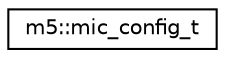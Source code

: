 digraph "Graphical Class Hierarchy"
{
 // LATEX_PDF_SIZE
  edge [fontname="Helvetica",fontsize="10",labelfontname="Helvetica",labelfontsize="10"];
  node [fontname="Helvetica",fontsize="10",shape=record];
  rankdir="LR";
  Node0 [label="m5::mic_config_t",height=0.2,width=0.4,color="black", fillcolor="white", style="filled",URL="$structm5_1_1mic__config__t.html",tooltip=" "];
}
